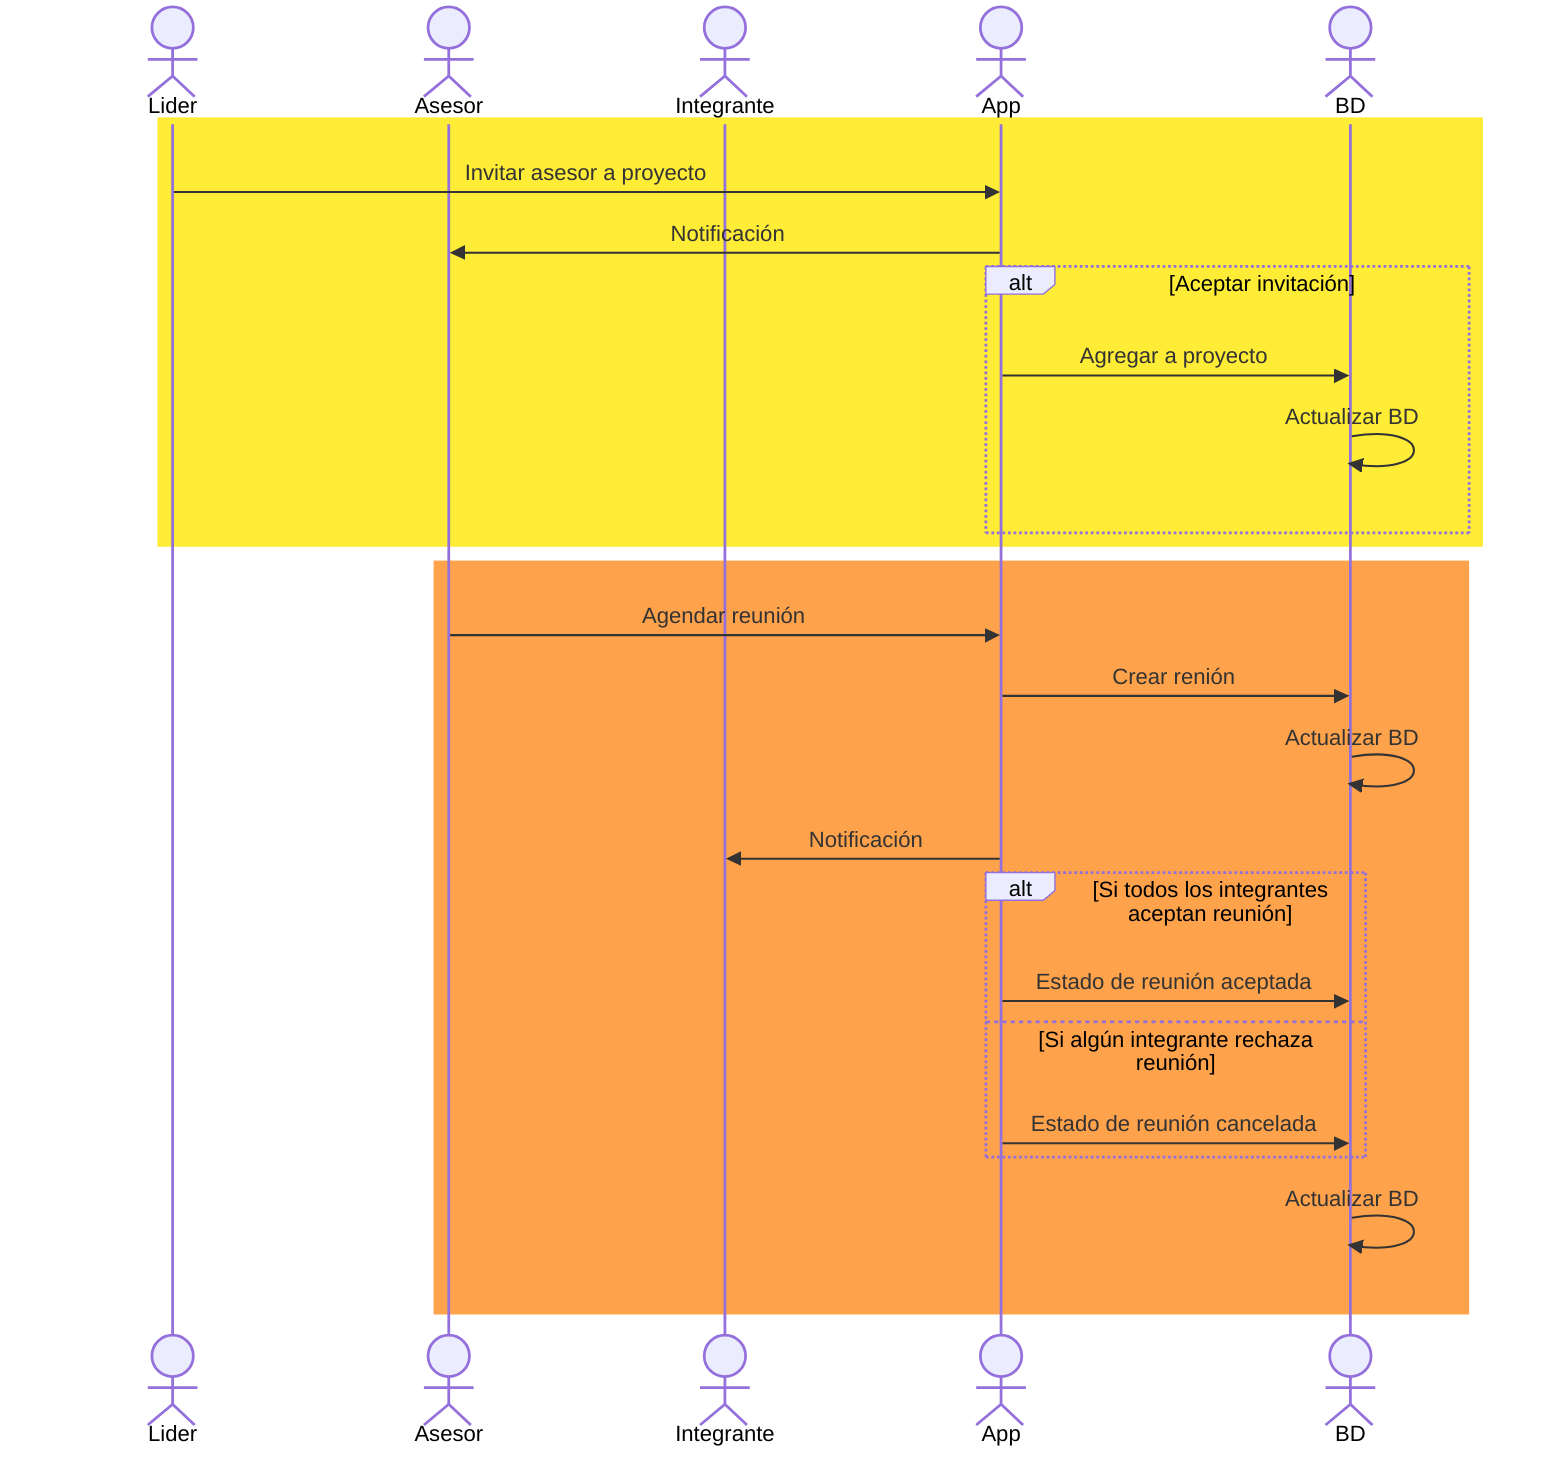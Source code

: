 sequenceDiagram
    actor Lider
    actor Asesor
    actor Integrante
    actor App
    actor BD

    rect rgb(254, 236, 55)
        Lider ->> App: Invitar asesor a proyecto
        App ->> Asesor: Notificación

        alt Aceptar invitación
            App ->> BD: Agregar a proyecto
            BD ->> BD: Actualizar BD
        end
    end

    rect rgb(255, 162, 76)
        Asesor ->> App: Agendar reunión
        App ->> BD: Crear renión
        BD ->> BD: Actualizar BD

        App ->> Integrante: Notificación

        alt Si todos los integrantes aceptan reunión
            App ->> BD: Estado de reunión aceptada
        else Si algún integrante rechaza reunión
            App ->> BD: Estado de reunión cancelada
        end

        BD ->> BD: Actualizar BD
    end
